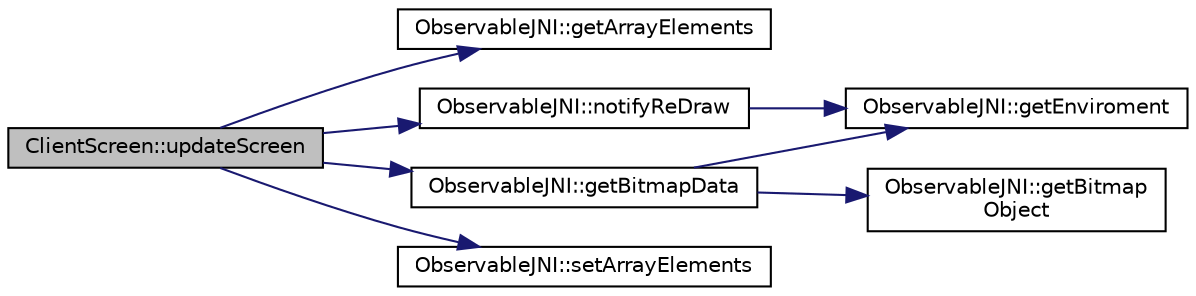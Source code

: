 digraph "ClientScreen::updateScreen"
{
  edge [fontname="Helvetica",fontsize="10",labelfontname="Helvetica",labelfontsize="10"];
  node [fontname="Helvetica",fontsize="10",shape=record];
  rankdir="LR";
  Node1 [label="ClientScreen::updateScreen",height=0.2,width=0.4,color="black", fillcolor="grey75", style="filled" fontcolor="black"];
  Node1 -> Node2 [color="midnightblue",fontsize="10",style="solid"];
  Node2 [label="ObservableJNI::getArrayElements",height=0.2,width=0.4,color="black", fillcolor="white", style="filled",URL="$classObservableJNI.html#a5b072bd86c5e832a794d812f9567dca3"];
  Node1 -> Node3 [color="midnightblue",fontsize="10",style="solid"];
  Node3 [label="ObservableJNI::getBitmapData",height=0.2,width=0.4,color="black", fillcolor="white", style="filled",URL="$classObservableJNI.html#a14bee04164981b0ff38500d041bbaa61"];
  Node3 -> Node4 [color="midnightblue",fontsize="10",style="solid"];
  Node4 [label="ObservableJNI::getEnviroment",height=0.2,width=0.4,color="black", fillcolor="white", style="filled",URL="$classObservableJNI.html#aa585114e66e7531e738a0be9669bceab",tooltip="Coloca el entorno de ejecucion de java al hilo actual."];
  Node3 -> Node5 [color="midnightblue",fontsize="10",style="solid"];
  Node5 [label="ObservableJNI::getBitmap\lObject",height=0.2,width=0.4,color="black", fillcolor="white", style="filled",URL="$classObservableJNI.html#a9eb441b7fa11d3e743036264b1cc1549"];
  Node1 -> Node6 [color="midnightblue",fontsize="10",style="solid"];
  Node6 [label="ObservableJNI::notifyReDraw",height=0.2,width=0.4,color="black", fillcolor="white", style="filled",URL="$classObservableJNI.html#a1a376a0653883311533d4786675c8de0"];
  Node6 -> Node4 [color="midnightblue",fontsize="10",style="solid"];
  Node1 -> Node7 [color="midnightblue",fontsize="10",style="solid"];
  Node7 [label="ObservableJNI::setArrayElements",height=0.2,width=0.4,color="black", fillcolor="white", style="filled",URL="$classObservableJNI.html#a5d5d9b84e308f3ea3f2c6ec3bc49f2d1"];
}
